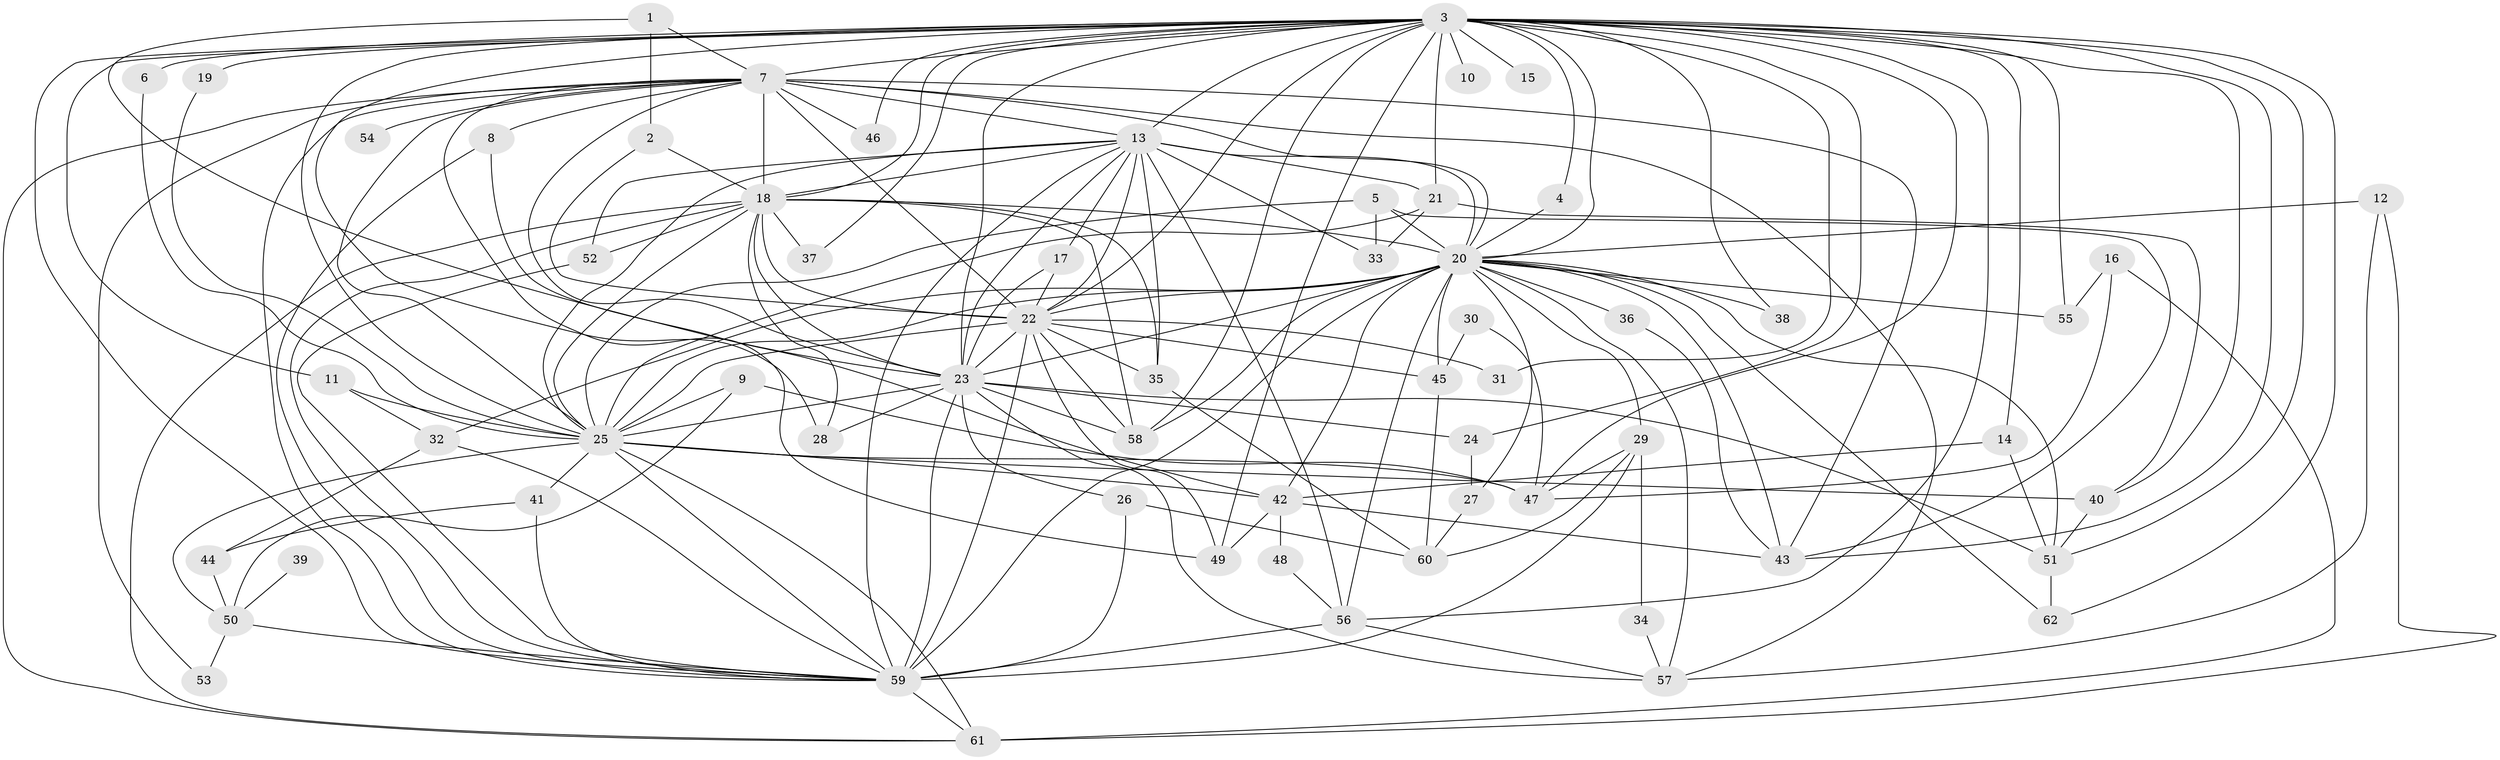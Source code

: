 // original degree distribution, {23: 0.008130081300813009, 25: 0.008130081300813009, 18: 0.008130081300813009, 17: 0.008130081300813009, 38: 0.008130081300813009, 21: 0.008130081300813009, 19: 0.008130081300813009, 22: 0.008130081300813009, 29: 0.008130081300813009, 20: 0.008130081300813009, 3: 0.21138211382113822, 4: 0.04878048780487805, 2: 0.5609756097560976, 7: 0.024390243902439025, 5: 0.04065040650406504, 6: 0.032520325203252036}
// Generated by graph-tools (version 1.1) at 2025/01/03/09/25 03:01:31]
// undirected, 62 vertices, 174 edges
graph export_dot {
graph [start="1"]
  node [color=gray90,style=filled];
  1;
  2;
  3;
  4;
  5;
  6;
  7;
  8;
  9;
  10;
  11;
  12;
  13;
  14;
  15;
  16;
  17;
  18;
  19;
  20;
  21;
  22;
  23;
  24;
  25;
  26;
  27;
  28;
  29;
  30;
  31;
  32;
  33;
  34;
  35;
  36;
  37;
  38;
  39;
  40;
  41;
  42;
  43;
  44;
  45;
  46;
  47;
  48;
  49;
  50;
  51;
  52;
  53;
  54;
  55;
  56;
  57;
  58;
  59;
  60;
  61;
  62;
  1 -- 2 [weight=1.0];
  1 -- 7 [weight=1.0];
  1 -- 23 [weight=1.0];
  2 -- 18 [weight=1.0];
  2 -- 22 [weight=1.0];
  3 -- 4 [weight=1.0];
  3 -- 6 [weight=1.0];
  3 -- 7 [weight=1.0];
  3 -- 10 [weight=1.0];
  3 -- 11 [weight=1.0];
  3 -- 13 [weight=1.0];
  3 -- 14 [weight=1.0];
  3 -- 15 [weight=1.0];
  3 -- 18 [weight=1.0];
  3 -- 19 [weight=1.0];
  3 -- 20 [weight=4.0];
  3 -- 21 [weight=1.0];
  3 -- 22 [weight=1.0];
  3 -- 23 [weight=2.0];
  3 -- 24 [weight=1.0];
  3 -- 25 [weight=2.0];
  3 -- 28 [weight=1.0];
  3 -- 31 [weight=1.0];
  3 -- 37 [weight=1.0];
  3 -- 38 [weight=1.0];
  3 -- 40 [weight=1.0];
  3 -- 43 [weight=1.0];
  3 -- 46 [weight=1.0];
  3 -- 47 [weight=1.0];
  3 -- 49 [weight=1.0];
  3 -- 51 [weight=1.0];
  3 -- 55 [weight=1.0];
  3 -- 56 [weight=1.0];
  3 -- 58 [weight=1.0];
  3 -- 59 [weight=1.0];
  3 -- 62 [weight=1.0];
  4 -- 20 [weight=1.0];
  5 -- 20 [weight=1.0];
  5 -- 25 [weight=1.0];
  5 -- 33 [weight=1.0];
  5 -- 43 [weight=1.0];
  6 -- 25 [weight=1.0];
  7 -- 8 [weight=2.0];
  7 -- 13 [weight=2.0];
  7 -- 18 [weight=1.0];
  7 -- 20 [weight=2.0];
  7 -- 22 [weight=2.0];
  7 -- 23 [weight=1.0];
  7 -- 25 [weight=1.0];
  7 -- 43 [weight=1.0];
  7 -- 46 [weight=1.0];
  7 -- 49 [weight=1.0];
  7 -- 53 [weight=1.0];
  7 -- 54 [weight=1.0];
  7 -- 57 [weight=1.0];
  7 -- 59 [weight=1.0];
  7 -- 61 [weight=1.0];
  8 -- 42 [weight=1.0];
  8 -- 59 [weight=1.0];
  9 -- 25 [weight=1.0];
  9 -- 47 [weight=1.0];
  9 -- 50 [weight=1.0];
  11 -- 25 [weight=1.0];
  11 -- 32 [weight=1.0];
  12 -- 20 [weight=1.0];
  12 -- 57 [weight=1.0];
  12 -- 61 [weight=1.0];
  13 -- 17 [weight=1.0];
  13 -- 18 [weight=1.0];
  13 -- 20 [weight=3.0];
  13 -- 21 [weight=1.0];
  13 -- 22 [weight=1.0];
  13 -- 23 [weight=1.0];
  13 -- 25 [weight=1.0];
  13 -- 33 [weight=1.0];
  13 -- 35 [weight=1.0];
  13 -- 52 [weight=1.0];
  13 -- 56 [weight=1.0];
  13 -- 59 [weight=1.0];
  14 -- 42 [weight=1.0];
  14 -- 51 [weight=1.0];
  16 -- 47 [weight=1.0];
  16 -- 55 [weight=1.0];
  16 -- 61 [weight=1.0];
  17 -- 22 [weight=1.0];
  17 -- 23 [weight=1.0];
  18 -- 20 [weight=3.0];
  18 -- 22 [weight=2.0];
  18 -- 23 [weight=1.0];
  18 -- 25 [weight=1.0];
  18 -- 28 [weight=1.0];
  18 -- 35 [weight=1.0];
  18 -- 37 [weight=1.0];
  18 -- 52 [weight=1.0];
  18 -- 58 [weight=1.0];
  18 -- 59 [weight=1.0];
  18 -- 61 [weight=1.0];
  19 -- 25 [weight=1.0];
  20 -- 22 [weight=4.0];
  20 -- 23 [weight=2.0];
  20 -- 25 [weight=3.0];
  20 -- 27 [weight=1.0];
  20 -- 29 [weight=3.0];
  20 -- 32 [weight=1.0];
  20 -- 36 [weight=1.0];
  20 -- 38 [weight=1.0];
  20 -- 42 [weight=1.0];
  20 -- 43 [weight=1.0];
  20 -- 45 [weight=2.0];
  20 -- 51 [weight=1.0];
  20 -- 55 [weight=1.0];
  20 -- 56 [weight=1.0];
  20 -- 57 [weight=1.0];
  20 -- 58 [weight=1.0];
  20 -- 59 [weight=3.0];
  20 -- 62 [weight=1.0];
  21 -- 25 [weight=1.0];
  21 -- 33 [weight=1.0];
  21 -- 40 [weight=1.0];
  22 -- 23 [weight=1.0];
  22 -- 25 [weight=1.0];
  22 -- 31 [weight=1.0];
  22 -- 35 [weight=1.0];
  22 -- 45 [weight=1.0];
  22 -- 49 [weight=1.0];
  22 -- 58 [weight=1.0];
  22 -- 59 [weight=2.0];
  23 -- 24 [weight=1.0];
  23 -- 25 [weight=2.0];
  23 -- 26 [weight=1.0];
  23 -- 28 [weight=1.0];
  23 -- 51 [weight=1.0];
  23 -- 57 [weight=1.0];
  23 -- 58 [weight=1.0];
  23 -- 59 [weight=1.0];
  24 -- 27 [weight=1.0];
  25 -- 40 [weight=2.0];
  25 -- 41 [weight=1.0];
  25 -- 42 [weight=1.0];
  25 -- 47 [weight=1.0];
  25 -- 50 [weight=1.0];
  25 -- 59 [weight=1.0];
  25 -- 61 [weight=1.0];
  26 -- 59 [weight=1.0];
  26 -- 60 [weight=1.0];
  27 -- 60 [weight=1.0];
  29 -- 34 [weight=1.0];
  29 -- 47 [weight=1.0];
  29 -- 59 [weight=1.0];
  29 -- 60 [weight=1.0];
  30 -- 45 [weight=1.0];
  30 -- 47 [weight=1.0];
  32 -- 44 [weight=1.0];
  32 -- 59 [weight=1.0];
  34 -- 57 [weight=1.0];
  35 -- 60 [weight=1.0];
  36 -- 43 [weight=1.0];
  39 -- 50 [weight=1.0];
  40 -- 51 [weight=1.0];
  41 -- 44 [weight=1.0];
  41 -- 59 [weight=1.0];
  42 -- 43 [weight=1.0];
  42 -- 48 [weight=1.0];
  42 -- 49 [weight=1.0];
  44 -- 50 [weight=1.0];
  45 -- 60 [weight=1.0];
  48 -- 56 [weight=1.0];
  50 -- 53 [weight=1.0];
  50 -- 59 [weight=1.0];
  51 -- 62 [weight=1.0];
  52 -- 59 [weight=1.0];
  56 -- 57 [weight=1.0];
  56 -- 59 [weight=1.0];
  59 -- 61 [weight=1.0];
}

